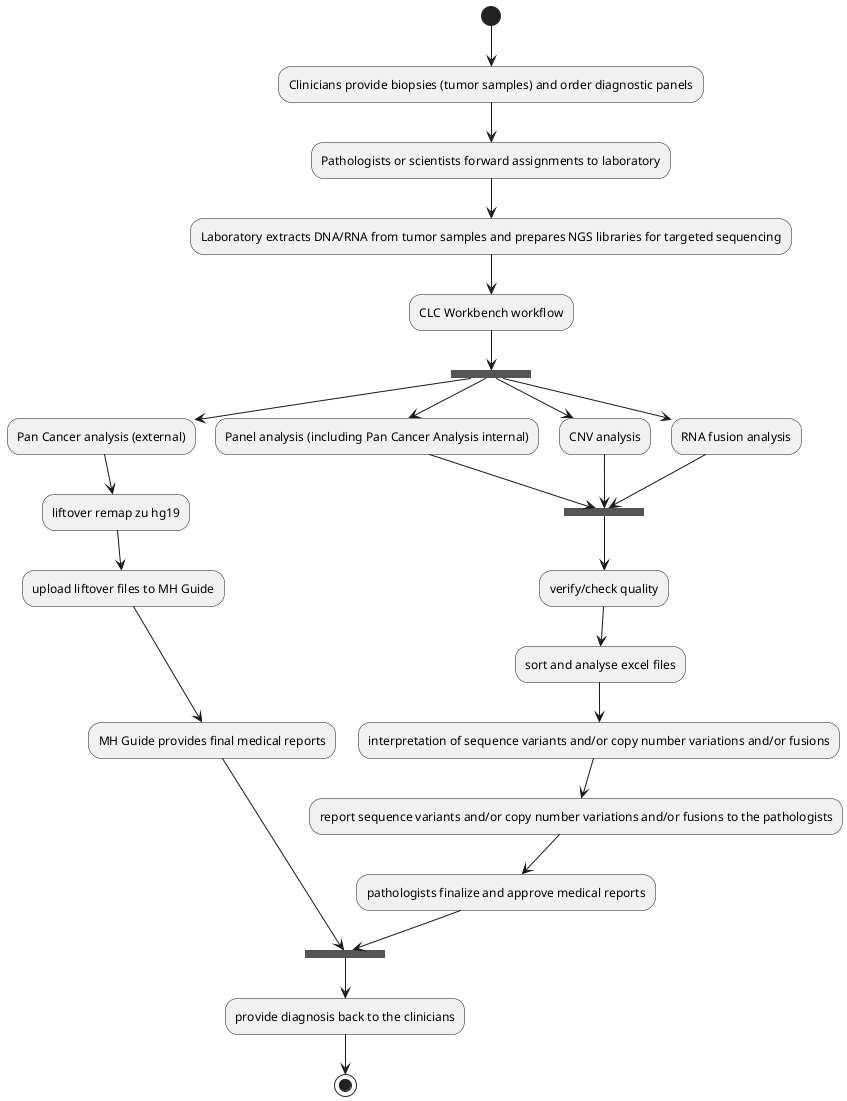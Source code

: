 @startuml
(*) --> "Clinicians provide biopsies (tumor samples) and order diagnostic panels"
--> "Pathologists or scientists forward assignments to laboratory"
--> "Laboratory extracts DNA/RNA from tumor samples and prepares NGS libraries for targeted sequencing"
--> "CLC Workbench workflow"

--> ===B1===
--> "Pan Cancer analysis (external)"
--> "liftover remap zu hg19"
--> "upload liftover files to MH Guide"
--> "MH Guide provides final medical reports"
--> ===B3===

===B1=== --> "Panel analysis (including Pan Cancer Analysis internal)"
--> ===B2===

===B1=== --> "CNV analysis"
--> ===B2===

===B1=== --> "RNA fusion analysis"
--> ===B2===

===B2=== --> "verify/check quality"
--> "sort and analyse excel files"
--> "interpretation of sequence variants and/or copy number variations and/or fusions"
--> "report sequence variants and/or copy number variations and/or fusions to the pathologists"
--> "pathologists finalize and approve medical reports"
--> ===B3===

--> "provide diagnosis back to the clinicians"
--> (*)
@enduml
